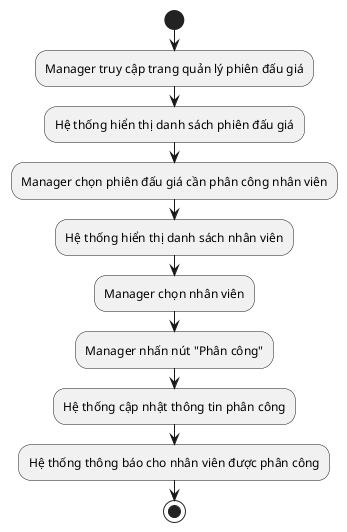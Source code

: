 @startuml   
start
:Manager truy cập trang quản lý phiên đấu giá;
:Hệ thống hiển thị danh sách phiên đấu giá;
:Manager chọn phiên đấu giá cần phân công nhân viên;
:Hệ thống hiển thị danh sách nhân viên;
:Manager chọn nhân viên;
:Manager nhấn nút "Phân công";
:Hệ thống cập nhật thông tin phân công;
:Hệ thống thông báo cho nhân viên được phân công;
stop
@enduml 

